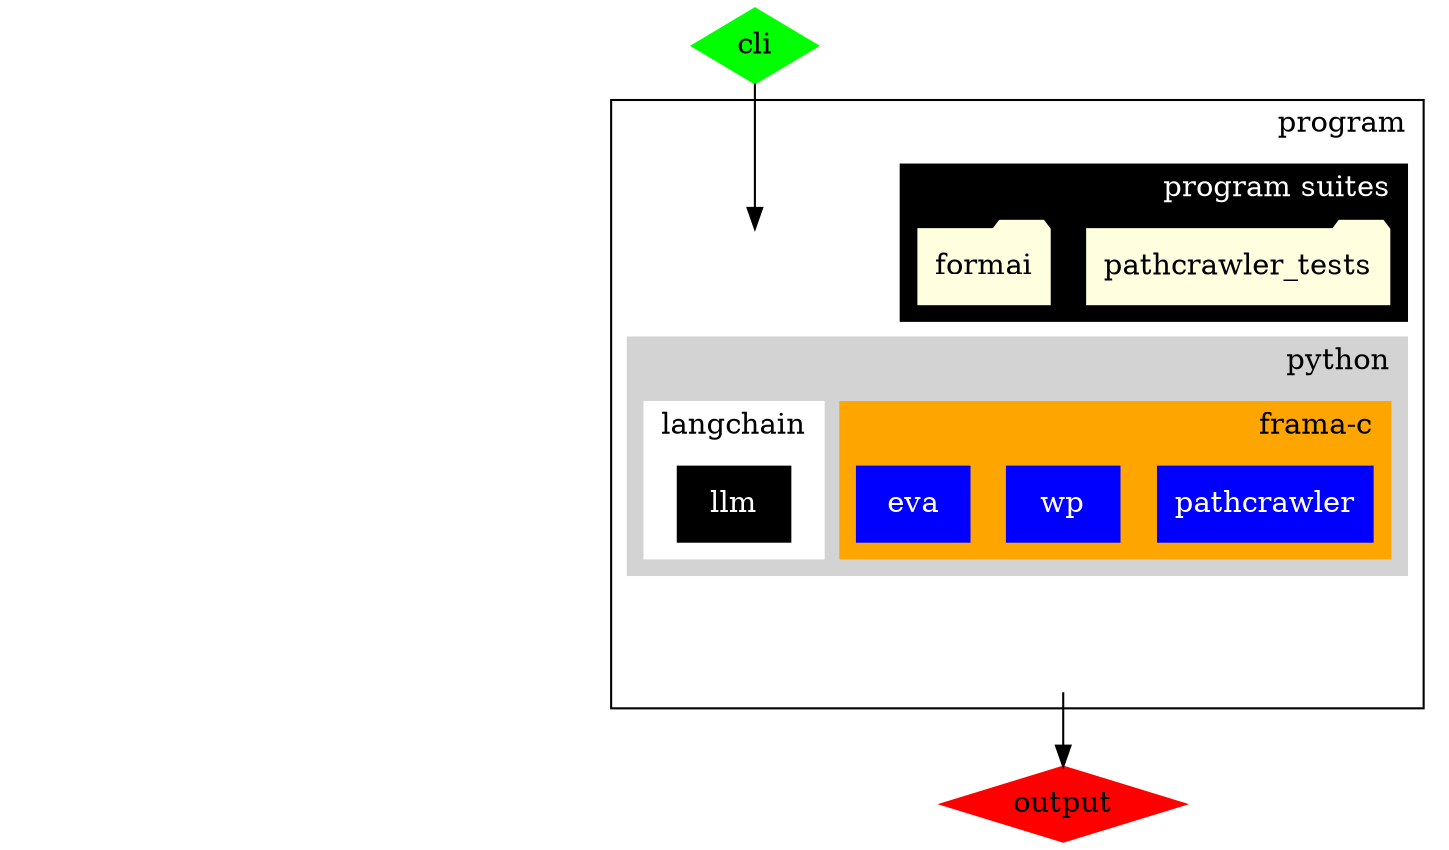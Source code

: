 digraph G { 



	frama[style=invis]
	python[style=invis]
	langchain[style=invis]

	pathcrawler[shape=rect]
	wp[shape=rect]
	eva[shape=rect]
	llm[shape=rect]

	invisible[style=invis]
	invisible2[style=invis]

	cli[shape=diamond, style=filled,color=green]
	output[shape=diamond,style=filled,color=red]

	pathcrawler_tests[shape=folder]
	formai[shape=folder]

	subgraph cluster_4{

		label=program
		labeljust="r";
		invisible;

		subgraph cluster_0 {
			label="program suites"
			fontcolor=white
			color=black;
			style=filled;
			formai,pathcrawler_tests[style=filled,color=lightyellow]
		}
	
		subgraph cluster_1 {
			style=filled;
			color=lightgrey
			label="python"
			labeljust="r";
			node[style=filled,color=white];
			width=20;
			height=1;
	
			subgraph cluster_2{
				style=filled;
				color=white;
				labeljust="r";
				llm[style=filled,color=black,style=filled,fontcolor=white]
				label="langchain"
				llm
			}
	
			subgraph cluster_3 {
				style=filled;
				color=orange
				label="frama-c"
				labeljust="r";
				wp,eva,pathcrawler[style=filled,color=blue,fontcolor=white]
			}
		}
		invisible2;
	}

	cli->invisible[lhead=cluster_4]
	pathcrawler_tests->pathcrawler[style=invis]
	wp->invisible2[style=invis]
	invisible2->output
}
